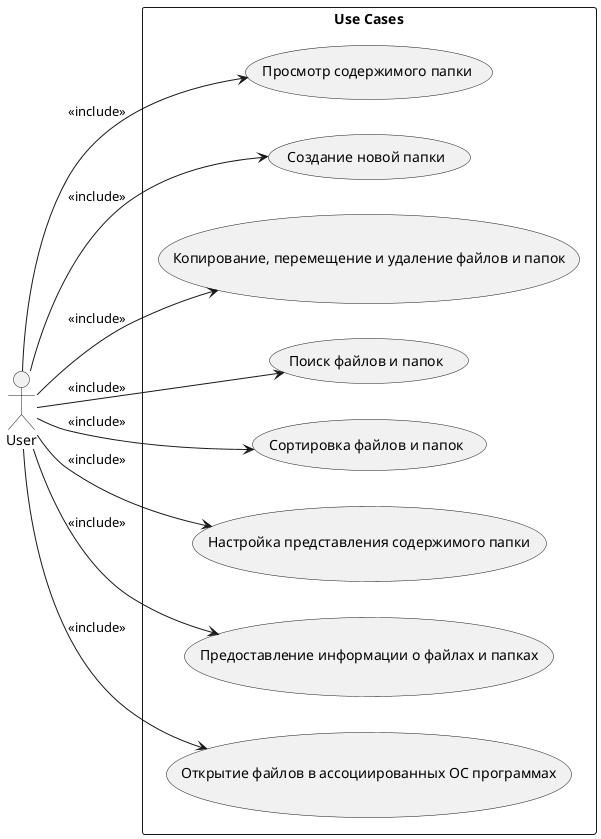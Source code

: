 @startuml

left to right direction
actor User as "User"

rectangle "Use Cases" {
  usecase "Просмотр содержимого папки" as UC1
  usecase "Создание новой папки" as UC2
  usecase "Копирование, перемещение и удаление файлов и папок" as UC3
  usecase "Поиск файлов и папок" as UC4
  usecase "Сортировка файлов и папок" as UC5
  usecase "Настройка представления содержимого папки" as UC6
  usecase "Предоставление информации о файлах и папках" as UC7
  usecase "Открытие файлов в ассоциированных ОС программах" as UC8


  User --> UC1 : <<include>>
  User --> UC2 : <<include>>
  User --> UC3 : <<include>>
  User --> UC4 : <<include>>
  User --> UC5 : <<include>>
  User --> UC6 : <<include>>
  User --> UC7 : <<include>>
  User --> UC8 : <<include>>
}

@enduml